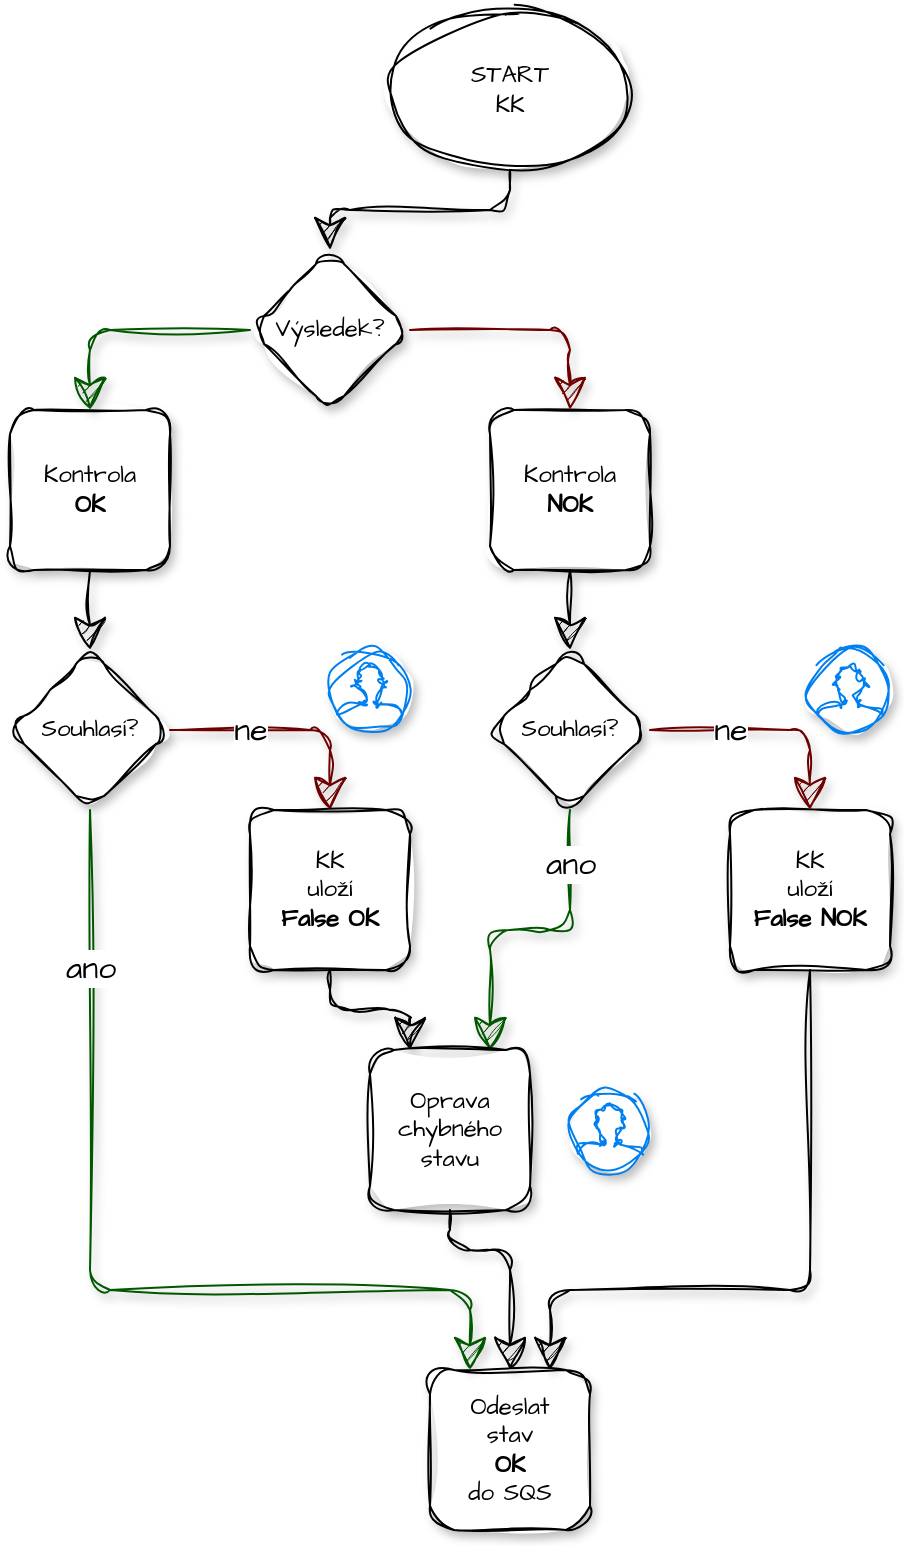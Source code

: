 <mxfile version="28.2.7">
  <diagram name="Stránka-1" id="Z4ACH4rysBIm-bdHOfGv">
    <mxGraphModel dx="1832" dy="894" grid="1" gridSize="10" guides="1" tooltips="1" connect="1" arrows="1" fold="1" page="1" pageScale="1" pageWidth="827" pageHeight="1169" math="0" shadow="0">
      <root>
        <mxCell id="0" />
        <mxCell id="1" parent="0" />
        <mxCell id="F-kcy3SfavNvL2bw5QKk-1" value="Souhlasí?" style="rhombus;whiteSpace=wrap;html=1;fontFamily=Architects Daughter;fontSource=https%3A%2F%2Ffonts.googleapis.com%2Fcss%3Ffamily%3DArchitects%2BDaughter;rounded=1;sketch=1;curveFitting=1;jiggle=2;shadow=1;" vertex="1" parent="1">
          <mxGeometry x="40" y="360" width="80" height="80" as="geometry" />
        </mxCell>
        <mxCell id="F-kcy3SfavNvL2bw5QKk-2" value="&lt;div&gt;Kontrola&lt;/div&gt;&lt;div&gt;&lt;b&gt;OK&lt;/b&gt;&lt;/div&gt;" style="whiteSpace=wrap;html=1;aspect=fixed;fontFamily=Architects Daughter;fontSource=https%3A%2F%2Ffonts.googleapis.com%2Fcss%3Ffamily%3DArchitects%2BDaughter;rounded=1;sketch=1;curveFitting=1;jiggle=2;shadow=1;" vertex="1" parent="1">
          <mxGeometry x="40" y="240" width="80" height="80" as="geometry" />
        </mxCell>
        <mxCell id="F-kcy3SfavNvL2bw5QKk-4" value="" style="endArrow=classic;html=1;rounded=1;fontFamily=Architects Daughter;fontSource=https%3A%2F%2Ffonts.googleapis.com%2Fcss%3Ffamily%3DArchitects%2BDaughter;fontSize=16;startSize=14;endSize=14;sourcePerimeterSpacing=8;targetPerimeterSpacing=8;exitX=0.5;exitY=1;exitDx=0;exitDy=0;entryX=0.5;entryY=0;entryDx=0;entryDy=0;edgeStyle=orthogonalEdgeStyle;curved=0;sketch=1;curveFitting=1;jiggle=2;shadow=1;" edge="1" parent="1" source="F-kcy3SfavNvL2bw5QKk-2" target="F-kcy3SfavNvL2bw5QKk-1">
          <mxGeometry width="50" height="50" relative="1" as="geometry">
            <mxPoint x="320" y="600" as="sourcePoint" />
            <mxPoint x="370" y="550" as="targetPoint" />
          </mxGeometry>
        </mxCell>
        <mxCell id="F-kcy3SfavNvL2bw5QKk-5" value="&lt;div&gt;Odeslat&lt;/div&gt;&lt;div&gt;stav&lt;/div&gt;&lt;div&gt;&lt;b&gt;OK&lt;/b&gt;&lt;/div&gt;&lt;div&gt;do SQS&lt;/div&gt;" style="whiteSpace=wrap;html=1;aspect=fixed;fontFamily=Architects Daughter;fontSource=https%3A%2F%2Ffonts.googleapis.com%2Fcss%3Ffamily%3DArchitects%2BDaughter;rounded=1;sketch=1;curveFitting=1;jiggle=2;shadow=1;miterlimit=5;" vertex="1" parent="1">
          <mxGeometry x="250" y="720" width="80" height="80" as="geometry" />
        </mxCell>
        <mxCell id="F-kcy3SfavNvL2bw5QKk-8" value="ano" style="endArrow=classic;html=1;rounded=1;fontFamily=Architects Daughter;fontSource=https%3A%2F%2Ffonts.googleapis.com%2Fcss%3Ffamily%3DArchitects%2BDaughter;fontSize=16;startSize=14;endSize=14;sourcePerimeterSpacing=8;targetPerimeterSpacing=8;exitX=0.5;exitY=1;exitDx=0;exitDy=0;edgeStyle=orthogonalEdgeStyle;entryX=0.25;entryY=0;entryDx=0;entryDy=0;fillColor=#008a00;strokeColor=#005700;curved=0;shadow=1;sketch=1;curveFitting=1;jiggle=2;spacingTop=0;spacingLeft=0;spacing=2;labelBorderColor=none;" edge="1" parent="1" source="F-kcy3SfavNvL2bw5QKk-1" target="F-kcy3SfavNvL2bw5QKk-5">
          <mxGeometry x="-0.667" width="50" height="50" relative="1" as="geometry">
            <mxPoint x="320" y="600" as="sourcePoint" />
            <mxPoint x="270" y="650" as="targetPoint" />
            <Array as="points">
              <mxPoint x="80" y="680" />
              <mxPoint x="270" y="680" />
            </Array>
            <mxPoint as="offset" />
          </mxGeometry>
        </mxCell>
        <mxCell id="F-kcy3SfavNvL2bw5QKk-9" value="ne" style="endArrow=classic;html=1;rounded=1;fontFamily=Architects Daughter;fontSource=https%3A%2F%2Ffonts.googleapis.com%2Fcss%3Ffamily%3DArchitects%2BDaughter;fontSize=16;startSize=14;endSize=14;sourcePerimeterSpacing=8;targetPerimeterSpacing=8;exitX=1;exitY=0.5;exitDx=0;exitDy=0;edgeStyle=orthogonalEdgeStyle;fillColor=#a20025;strokeColor=#6F0000;entryX=0.5;entryY=0;entryDx=0;entryDy=0;curved=0;sketch=1;curveFitting=1;jiggle=2;shadow=1;" edge="1" parent="1" source="F-kcy3SfavNvL2bw5QKk-1" target="F-kcy3SfavNvL2bw5QKk-13">
          <mxGeometry x="-0.333" width="50" height="50" relative="1" as="geometry">
            <mxPoint x="320" y="600" as="sourcePoint" />
            <mxPoint x="280" y="480" as="targetPoint" />
            <mxPoint as="offset" />
          </mxGeometry>
        </mxCell>
        <mxCell id="F-kcy3SfavNvL2bw5QKk-11" value="" style="html=1;verticalLabelPosition=bottom;align=center;labelBackgroundColor=#ffffff;verticalAlign=top;strokeWidth=1;strokeColor=#0080F0;shadow=1;dashed=0;shape=mxgraph.ios7.icons.user;fontFamily=Architects Daughter;fontSource=https%3A%2F%2Ffonts.googleapis.com%2Fcss%3Ffamily%3DArchitects%2BDaughter;sketch=1;curveFitting=1;jiggle=2;" vertex="1" parent="1">
          <mxGeometry x="200" y="360" width="40" height="40" as="geometry" />
        </mxCell>
        <mxCell id="F-kcy3SfavNvL2bw5QKk-13" value="&lt;div&gt;KK&lt;/div&gt;&lt;div&gt;uloží&lt;/div&gt;&lt;div&gt;&lt;b&gt;False OK&lt;/b&gt;&lt;/div&gt;" style="whiteSpace=wrap;html=1;aspect=fixed;fontFamily=Architects Daughter;fontSource=https%3A%2F%2Ffonts.googleapis.com%2Fcss%3Ffamily%3DArchitects%2BDaughter;rounded=1;sketch=1;curveFitting=1;jiggle=2;shadow=1;" vertex="1" parent="1">
          <mxGeometry x="160" y="440" width="80" height="80" as="geometry" />
        </mxCell>
        <mxCell id="F-kcy3SfavNvL2bw5QKk-14" value="" style="endArrow=classic;html=1;rounded=1;fontFamily=Architects Daughter;fontSource=https%3A%2F%2Ffonts.googleapis.com%2Fcss%3Ffamily%3DArchitects%2BDaughter;fontSize=16;startSize=14;endSize=14;sourcePerimeterSpacing=8;targetPerimeterSpacing=8;exitX=0.5;exitY=1;exitDx=0;exitDy=0;entryX=0.25;entryY=0;entryDx=0;entryDy=0;edgeStyle=orthogonalEdgeStyle;curved=0;sketch=1;curveFitting=1;jiggle=2;shadow=1;" edge="1" parent="1" source="F-kcy3SfavNvL2bw5QKk-13" target="F-kcy3SfavNvL2bw5QKk-30">
          <mxGeometry width="50" height="50" relative="1" as="geometry">
            <mxPoint x="160" y="530" as="sourcePoint" />
            <mxPoint x="210" y="480" as="targetPoint" />
          </mxGeometry>
        </mxCell>
        <mxCell id="F-kcy3SfavNvL2bw5QKk-15" value="&lt;div&gt;START&lt;/div&gt;&lt;div&gt;KK&lt;/div&gt;" style="ellipse;whiteSpace=wrap;html=1;fontFamily=Architects Daughter;fontSource=https%3A%2F%2Ffonts.googleapis.com%2Fcss%3Ffamily%3DArchitects%2BDaughter;sketch=1;curveFitting=1;jiggle=2;shadow=1;" vertex="1" parent="1">
          <mxGeometry x="230" y="40" width="120" height="80" as="geometry" />
        </mxCell>
        <mxCell id="F-kcy3SfavNvL2bw5QKk-16" value="" style="endArrow=classic;html=1;rounded=1;fontFamily=Architects Daughter;fontSource=https%3A%2F%2Ffonts.googleapis.com%2Fcss%3Ffamily%3DArchitects%2BDaughter;fontSize=16;startSize=14;endSize=14;sourcePerimeterSpacing=8;targetPerimeterSpacing=8;entryX=0.5;entryY=0;entryDx=0;entryDy=0;exitX=0;exitY=0.5;exitDx=0;exitDy=0;edgeStyle=orthogonalEdgeStyle;sketch=1;curveFitting=1;jiggle=2;fillColor=#008a00;strokeColor=#005700;shadow=1;" edge="1" parent="1" source="F-kcy3SfavNvL2bw5QKk-17" target="F-kcy3SfavNvL2bw5QKk-2">
          <mxGeometry width="50" height="50" relative="1" as="geometry">
            <mxPoint x="190" y="380" as="sourcePoint" />
            <mxPoint x="240" y="330" as="targetPoint" />
          </mxGeometry>
        </mxCell>
        <mxCell id="F-kcy3SfavNvL2bw5QKk-17" value="Výsledek?" style="rhombus;whiteSpace=wrap;html=1;fontFamily=Architects Daughter;fontSource=https%3A%2F%2Ffonts.googleapis.com%2Fcss%3Ffamily%3DArchitects%2BDaughter;rounded=1;sketch=1;curveFitting=1;jiggle=2;shadow=1;" vertex="1" parent="1">
          <mxGeometry x="160" y="160" width="80" height="80" as="geometry" />
        </mxCell>
        <mxCell id="F-kcy3SfavNvL2bw5QKk-18" value="&lt;div&gt;Kontrola&lt;/div&gt;&lt;div&gt;&lt;b&gt;NOK&lt;/b&gt;&lt;/div&gt;" style="whiteSpace=wrap;html=1;aspect=fixed;fontFamily=Architects Daughter;fontSource=https%3A%2F%2Ffonts.googleapis.com%2Fcss%3Ffamily%3DArchitects%2BDaughter;rounded=1;sketch=1;curveFitting=1;jiggle=2;shadow=1;" vertex="1" parent="1">
          <mxGeometry x="280" y="240" width="80" height="80" as="geometry" />
        </mxCell>
        <mxCell id="F-kcy3SfavNvL2bw5QKk-19" value="" style="endArrow=classic;html=1;rounded=1;fontFamily=Architects Daughter;fontSource=https%3A%2F%2Ffonts.googleapis.com%2Fcss%3Ffamily%3DArchitects%2BDaughter;fontSize=16;startSize=14;endSize=14;sourcePerimeterSpacing=8;targetPerimeterSpacing=8;exitX=1;exitY=0.5;exitDx=0;exitDy=0;entryX=0.5;entryY=0;entryDx=0;entryDy=0;edgeStyle=orthogonalEdgeStyle;curved=0;sketch=1;curveFitting=1;jiggle=2;fillColor=#a20025;strokeColor=#6F0000;shadow=1;" edge="1" parent="1" source="F-kcy3SfavNvL2bw5QKk-17" target="F-kcy3SfavNvL2bw5QKk-18">
          <mxGeometry width="50" height="50" relative="1" as="geometry">
            <mxPoint x="190" y="410" as="sourcePoint" />
            <mxPoint x="360" y="250" as="targetPoint" />
          </mxGeometry>
        </mxCell>
        <mxCell id="F-kcy3SfavNvL2bw5QKk-20" value="" style="endArrow=classic;html=1;rounded=1;fontFamily=Architects Daughter;fontSource=https%3A%2F%2Ffonts.googleapis.com%2Fcss%3Ffamily%3DArchitects%2BDaughter;fontSize=16;startSize=14;endSize=14;sourcePerimeterSpacing=8;targetPerimeterSpacing=8;exitX=0.5;exitY=1;exitDx=0;exitDy=0;entryX=0.5;entryY=0;entryDx=0;entryDy=0;edgeStyle=orthogonalEdgeStyle;curved=0;sketch=1;curveFitting=1;jiggle=2;shadow=1;" edge="1" parent="1" source="F-kcy3SfavNvL2bw5QKk-15" target="F-kcy3SfavNvL2bw5QKk-17">
          <mxGeometry width="50" height="50" relative="1" as="geometry">
            <mxPoint x="280" y="80.0" as="sourcePoint" />
            <mxPoint x="450" y="330" as="targetPoint" />
          </mxGeometry>
        </mxCell>
        <mxCell id="F-kcy3SfavNvL2bw5QKk-21" value="Souhlasí?" style="rhombus;whiteSpace=wrap;html=1;fontFamily=Architects Daughter;fontSource=https%3A%2F%2Ffonts.googleapis.com%2Fcss%3Ffamily%3DArchitects%2BDaughter;rounded=1;sketch=1;curveFitting=1;jiggle=2;shadow=1;" vertex="1" parent="1">
          <mxGeometry x="280" y="360" width="80" height="80" as="geometry" />
        </mxCell>
        <mxCell id="F-kcy3SfavNvL2bw5QKk-22" value="" style="endArrow=classic;html=1;rounded=1;fontFamily=Architects Daughter;fontSource=https%3A%2F%2Ffonts.googleapis.com%2Fcss%3Ffamily%3DArchitects%2BDaughter;fontSize=16;startSize=14;endSize=14;sourcePerimeterSpacing=8;targetPerimeterSpacing=8;sketch=1;curveFitting=1;jiggle=2;edgeStyle=orthogonalEdgeStyle;curved=0;exitX=0.5;exitY=1;exitDx=0;exitDy=0;entryX=0.5;entryY=0;entryDx=0;entryDy=0;shadow=1;" edge="1" parent="1" source="F-kcy3SfavNvL2bw5QKk-18" target="F-kcy3SfavNvL2bw5QKk-21">
          <mxGeometry width="50" height="50" relative="1" as="geometry">
            <mxPoint x="380" y="380" as="sourcePoint" />
            <mxPoint x="470" y="510" as="targetPoint" />
          </mxGeometry>
        </mxCell>
        <mxCell id="F-kcy3SfavNvL2bw5QKk-24" value="ano" style="endArrow=classic;html=1;rounded=1;fontFamily=Architects Daughter;fontSource=https%3A%2F%2Ffonts.googleapis.com%2Fcss%3Ffamily%3DArchitects%2BDaughter;fontSize=16;startSize=14;endSize=14;sourcePerimeterSpacing=8;targetPerimeterSpacing=8;exitX=0.5;exitY=1;exitDx=0;exitDy=0;edgeStyle=orthogonalEdgeStyle;fillColor=#008a00;strokeColor=#005700;curved=0;shadow=1;sketch=1;curveFitting=1;jiggle=2;spacingTop=0;spacingLeft=0;spacing=2;labelBorderColor=none;entryX=0.75;entryY=0;entryDx=0;entryDy=0;" edge="1" parent="1" source="F-kcy3SfavNvL2bw5QKk-21" target="F-kcy3SfavNvL2bw5QKk-30">
          <mxGeometry x="-0.667" width="50" height="50" relative="1" as="geometry">
            <mxPoint x="460" y="590" as="sourcePoint" />
            <mxPoint x="360" y="552" as="targetPoint" />
            <mxPoint as="offset" />
          </mxGeometry>
        </mxCell>
        <mxCell id="F-kcy3SfavNvL2bw5QKk-25" value="&lt;div&gt;KK&lt;/div&gt;&lt;div&gt;uloží&lt;/div&gt;&lt;div&gt;&lt;b&gt;False NOK&lt;/b&gt;&lt;/div&gt;" style="whiteSpace=wrap;html=1;aspect=fixed;fontFamily=Architects Daughter;fontSource=https%3A%2F%2Ffonts.googleapis.com%2Fcss%3Ffamily%3DArchitects%2BDaughter;rounded=1;sketch=1;curveFitting=1;jiggle=2;shadow=1;" vertex="1" parent="1">
          <mxGeometry x="400" y="440" width="80" height="80" as="geometry" />
        </mxCell>
        <mxCell id="F-kcy3SfavNvL2bw5QKk-26" value="ne" style="endArrow=classic;html=1;rounded=1;fontFamily=Architects Daughter;fontSource=https%3A%2F%2Ffonts.googleapis.com%2Fcss%3Ffamily%3DArchitects%2BDaughter;fontSize=16;startSize=14;endSize=14;sourcePerimeterSpacing=8;targetPerimeterSpacing=8;exitX=1;exitY=0.5;exitDx=0;exitDy=0;edgeStyle=orthogonalEdgeStyle;fillColor=#a20025;strokeColor=#6F0000;entryX=0.5;entryY=0;entryDx=0;entryDy=0;curved=0;sketch=1;curveFitting=1;jiggle=2;shadow=1;" edge="1" parent="1" source="F-kcy3SfavNvL2bw5QKk-21" target="F-kcy3SfavNvL2bw5QKk-25">
          <mxGeometry x="-0.333" width="50" height="50" relative="1" as="geometry">
            <mxPoint x="550" y="360" as="sourcePoint" />
            <mxPoint x="630" y="400" as="targetPoint" />
            <mxPoint as="offset" />
          </mxGeometry>
        </mxCell>
        <mxCell id="F-kcy3SfavNvL2bw5QKk-28" value="" style="endArrow=classic;html=1;rounded=1;fontFamily=Architects Daughter;fontSource=https%3A%2F%2Ffonts.googleapis.com%2Fcss%3Ffamily%3DArchitects%2BDaughter;fontSize=16;startSize=14;endSize=14;sourcePerimeterSpacing=8;targetPerimeterSpacing=8;exitX=0.5;exitY=1;exitDx=0;exitDy=0;entryX=0.75;entryY=0;entryDx=0;entryDy=0;edgeStyle=orthogonalEdgeStyle;curved=0;sketch=1;curveFitting=1;jiggle=2;shadow=1;" edge="1" parent="1" source="F-kcy3SfavNvL2bw5QKk-25" target="F-kcy3SfavNvL2bw5QKk-5">
          <mxGeometry width="50" height="50" relative="1" as="geometry">
            <mxPoint x="250" y="630" as="sourcePoint" />
            <mxPoint x="600" y="560" as="targetPoint" />
            <Array as="points">
              <mxPoint x="440" y="680" />
              <mxPoint x="310" y="680" />
            </Array>
          </mxGeometry>
        </mxCell>
        <mxCell id="F-kcy3SfavNvL2bw5QKk-29" value="" style="html=1;verticalLabelPosition=bottom;align=center;labelBackgroundColor=#ffffff;verticalAlign=top;strokeWidth=1;strokeColor=#0080F0;shadow=1;dashed=0;shape=mxgraph.ios7.icons.user;fontFamily=Architects Daughter;fontSource=https%3A%2F%2Ffonts.googleapis.com%2Fcss%3Ffamily%3DArchitects%2BDaughter;sketch=1;curveFitting=1;jiggle=2;" vertex="1" parent="1">
          <mxGeometry x="440" y="360" width="40" height="40" as="geometry" />
        </mxCell>
        <mxCell id="F-kcy3SfavNvL2bw5QKk-30" value="&lt;div&gt;Oprava&lt;/div&gt;&lt;div&gt;chybného&lt;/div&gt;&lt;div&gt;stavu&lt;/div&gt;" style="whiteSpace=wrap;html=1;aspect=fixed;fontFamily=Architects Daughter;fontSource=https%3A%2F%2Ffonts.googleapis.com%2Fcss%3Ffamily%3DArchitects%2BDaughter;rounded=1;sketch=1;curveFitting=1;jiggle=2;shadow=1;" vertex="1" parent="1">
          <mxGeometry x="220" y="560" width="80" height="80" as="geometry" />
        </mxCell>
        <mxCell id="F-kcy3SfavNvL2bw5QKk-31" value="" style="html=1;verticalLabelPosition=bottom;align=center;labelBackgroundColor=#ffffff;verticalAlign=top;strokeWidth=1;strokeColor=#0080F0;shadow=1;dashed=0;shape=mxgraph.ios7.icons.user;fontFamily=Architects Daughter;fontSource=https%3A%2F%2Ffonts.googleapis.com%2Fcss%3Ffamily%3DArchitects%2BDaughter;sketch=1;curveFitting=1;jiggle=2;" vertex="1" parent="1">
          <mxGeometry x="320" y="580" width="40" height="40" as="geometry" />
        </mxCell>
        <mxCell id="F-kcy3SfavNvL2bw5QKk-32" value="" style="endArrow=classic;html=1;rounded=1;fontFamily=Architects Daughter;fontSource=https%3A%2F%2Ffonts.googleapis.com%2Fcss%3Ffamily%3DArchitects%2BDaughter;fontSize=16;startSize=14;endSize=14;sourcePerimeterSpacing=8;targetPerimeterSpacing=8;entryX=0.5;entryY=0;entryDx=0;entryDy=0;edgeStyle=orthogonalEdgeStyle;curved=0;sketch=1;curveFitting=1;jiggle=2;shadow=1;exitX=0.5;exitY=1;exitDx=0;exitDy=0;" edge="1" parent="1" source="F-kcy3SfavNvL2bw5QKk-30" target="F-kcy3SfavNvL2bw5QKk-5">
          <mxGeometry width="50" height="50" relative="1" as="geometry">
            <mxPoint x="280" y="690" as="sourcePoint" />
            <mxPoint x="200" y="680" as="targetPoint" />
            <Array as="points">
              <mxPoint x="260" y="660" />
              <mxPoint x="290" y="660" />
            </Array>
          </mxGeometry>
        </mxCell>
      </root>
    </mxGraphModel>
  </diagram>
</mxfile>
